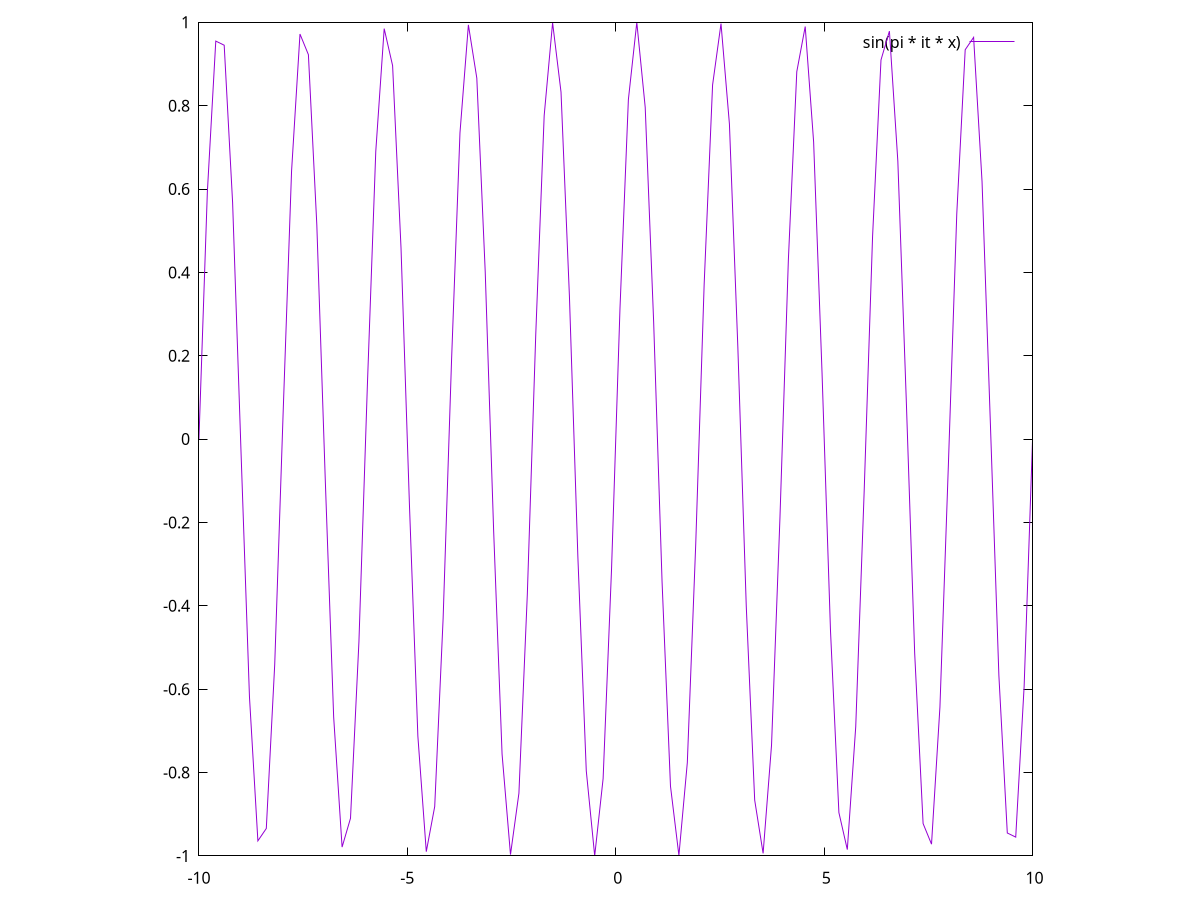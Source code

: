 #!/usr/bin/env gnuplot -persist -dc

set size square
do for[it=1:120] {
	plot sin(pi * it * x)
	pause 0.01
}
